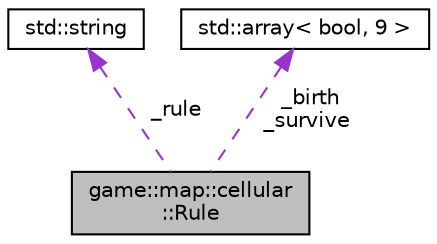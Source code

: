 digraph "game::map::cellular::Rule"
{
 // LATEX_PDF_SIZE
  edge [fontname="Helvetica",fontsize="10",labelfontname="Helvetica",labelfontsize="10"];
  node [fontname="Helvetica",fontsize="10",shape=record];
  Node1 [label="game::map::cellular\l::Rule",height=0.2,width=0.4,color="black", fillcolor="grey75", style="filled", fontcolor="black",tooltip="Cellular automata rule, representing of form B[0-9]+/S[0-9]+ Where B stands for Birth,..."];
  Node2 -> Node1 [dir="back",color="darkorchid3",fontsize="10",style="dashed",label=" _rule" ,fontname="Helvetica"];
  Node2 [label="std::string",height=0.2,width=0.4,color="black", fillcolor="white", style="filled",URL="/home/runner/work/Bomberman-Global-Offensive/Bomberman-Global-Offensive/doc/external/cppreference-doxygen-web.tag.xml$cpp/string/basic_string.html",tooltip=" "];
  Node3 -> Node1 [dir="back",color="darkorchid3",fontsize="10",style="dashed",label=" _birth\n_survive" ,fontname="Helvetica"];
  Node3 [label="std::array\< bool, 9 \>",height=0.2,width=0.4,color="black", fillcolor="white", style="filled",URL="/home/runner/work/Bomberman-Global-Offensive/Bomberman-Global-Offensive/doc/external/cppreference-doxygen-web.tag.xml$cpp/container/array.html",tooltip=" "];
}
